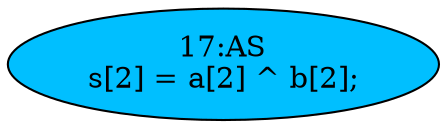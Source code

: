 strict digraph "" {
	node [label="\N"];
	"17:AS"	[ast="<pyverilog.vparser.ast.Assign object at 0x7fe0ff9e6590>",
		def_var="['s']",
		fillcolor=deepskyblue,
		label="17:AS
s[2] = a[2] ^ b[2];",
		statements="[]",
		style=filled,
		typ=Assign,
		use_var="['a', 'b']"];
}
